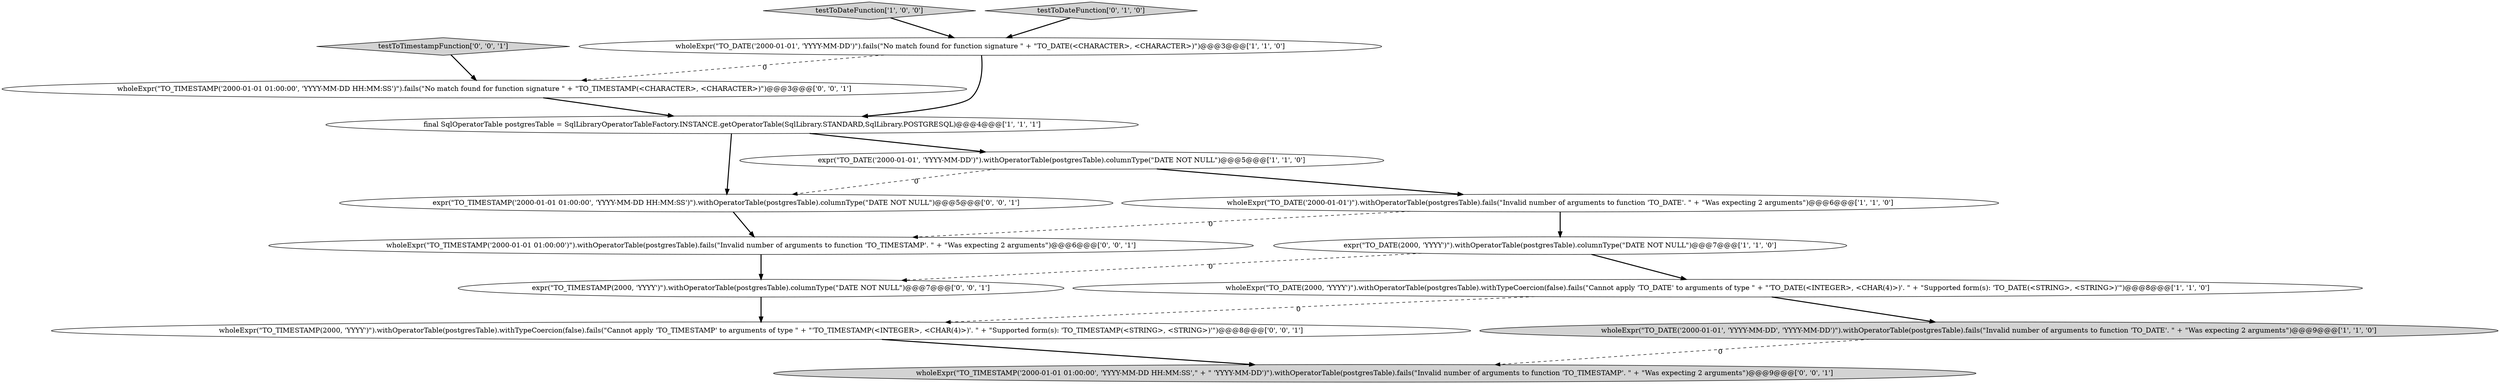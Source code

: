 digraph {
12 [style = filled, label = "wholeExpr(\"TO_TIMESTAMP(2000, 'YYYY')\").withOperatorTable(postgresTable).withTypeCoercion(false).fails(\"Cannot apply 'TO_TIMESTAMP' to arguments of type \" + \"'TO_TIMESTAMP\(<INTEGER>, <CHAR\(4\)>\)'\. \" + \"Supported form\(s\): 'TO_TIMESTAMP\(<STRING>, <STRING>\)'\")@@@8@@@['0', '0', '1']", fillcolor = white, shape = ellipse image = "AAA0AAABBB3BBB"];
9 [style = filled, label = "expr(\"TO_TIMESTAMP(2000, 'YYYY')\").withOperatorTable(postgresTable).columnType(\"DATE NOT NULL\")@@@7@@@['0', '0', '1']", fillcolor = white, shape = ellipse image = "AAA0AAABBB3BBB"];
4 [style = filled, label = "wholeExpr(\"TO_DATE('2000-01-01')\").withOperatorTable(postgresTable).fails(\"Invalid number of arguments to function 'TO_DATE'. \" + \"Was expecting 2 arguments\")@@@6@@@['1', '1', '0']", fillcolor = white, shape = ellipse image = "AAA0AAABBB1BBB"];
10 [style = filled, label = "expr(\"TO_TIMESTAMP('2000-01-01 01:00:00', 'YYYY-MM-DD HH:MM:SS')\").withOperatorTable(postgresTable).columnType(\"DATE NOT NULL\")@@@5@@@['0', '0', '1']", fillcolor = white, shape = ellipse image = "AAA0AAABBB3BBB"];
0 [style = filled, label = "wholeExpr(\"TO_DATE(2000, 'YYYY')\").withOperatorTable(postgresTable).withTypeCoercion(false).fails(\"Cannot apply 'TO_DATE' to arguments of type \" + \"'TO_DATE\(<INTEGER>, <CHAR\(4\)>\)'\. \" + \"Supported form\(s\): 'TO_DATE\(<STRING>, <STRING>\)'\")@@@8@@@['1', '1', '0']", fillcolor = white, shape = ellipse image = "AAA0AAABBB1BBB"];
6 [style = filled, label = "wholeExpr(\"TO_DATE('2000-01-01', 'YYYY-MM-DD')\").fails(\"No match found for function signature \" + \"TO_DATE\(<CHARACTER>, <CHARACTER>\)\")@@@3@@@['1', '1', '0']", fillcolor = white, shape = ellipse image = "AAA0AAABBB1BBB"];
3 [style = filled, label = "expr(\"TO_DATE('2000-01-01', 'YYYY-MM-DD')\").withOperatorTable(postgresTable).columnType(\"DATE NOT NULL\")@@@5@@@['1', '1', '0']", fillcolor = white, shape = ellipse image = "AAA0AAABBB1BBB"];
14 [style = filled, label = "testToTimestampFunction['0', '0', '1']", fillcolor = lightgray, shape = diamond image = "AAA0AAABBB3BBB"];
11 [style = filled, label = "wholeExpr(\"TO_TIMESTAMP('2000-01-01 01:00:00')\").withOperatorTable(postgresTable).fails(\"Invalid number of arguments to function 'TO_TIMESTAMP'. \" + \"Was expecting 2 arguments\")@@@6@@@['0', '0', '1']", fillcolor = white, shape = ellipse image = "AAA0AAABBB3BBB"];
15 [style = filled, label = "wholeExpr(\"TO_TIMESTAMP('2000-01-01 01:00:00', 'YYYY-MM-DD HH:MM:SS')\").fails(\"No match found for function signature \" + \"TO_TIMESTAMP\(<CHARACTER>, <CHARACTER>\)\")@@@3@@@['0', '0', '1']", fillcolor = white, shape = ellipse image = "AAA0AAABBB3BBB"];
2 [style = filled, label = "expr(\"TO_DATE(2000, 'YYYY')\").withOperatorTable(postgresTable).columnType(\"DATE NOT NULL\")@@@7@@@['1', '1', '0']", fillcolor = white, shape = ellipse image = "AAA0AAABBB1BBB"];
1 [style = filled, label = "final SqlOperatorTable postgresTable = SqlLibraryOperatorTableFactory.INSTANCE.getOperatorTable(SqlLibrary.STANDARD,SqlLibrary.POSTGRESQL)@@@4@@@['1', '1', '1']", fillcolor = white, shape = ellipse image = "AAA0AAABBB1BBB"];
5 [style = filled, label = "wholeExpr(\"TO_DATE('2000-01-01', 'YYYY-MM-DD', 'YYYY-MM-DD')\").withOperatorTable(postgresTable).fails(\"Invalid number of arguments to function 'TO_DATE'. \" + \"Was expecting 2 arguments\")@@@9@@@['1', '1', '0']", fillcolor = lightgray, shape = ellipse image = "AAA0AAABBB1BBB"];
13 [style = filled, label = "wholeExpr(\"TO_TIMESTAMP('2000-01-01 01:00:00', 'YYYY-MM-DD HH:MM:SS',\" + \" 'YYYY-MM-DD')\").withOperatorTable(postgresTable).fails(\"Invalid number of arguments to function 'TO_TIMESTAMP'. \" + \"Was expecting 2 arguments\")@@@9@@@['0', '0', '1']", fillcolor = lightgray, shape = ellipse image = "AAA0AAABBB3BBB"];
7 [style = filled, label = "testToDateFunction['1', '0', '0']", fillcolor = lightgray, shape = diamond image = "AAA0AAABBB1BBB"];
8 [style = filled, label = "testToDateFunction['0', '1', '0']", fillcolor = lightgray, shape = diamond image = "AAA0AAABBB2BBB"];
5->13 [style = dashed, label="0"];
1->3 [style = bold, label=""];
8->6 [style = bold, label=""];
4->2 [style = bold, label=""];
0->12 [style = dashed, label="0"];
11->9 [style = bold, label=""];
3->4 [style = bold, label=""];
6->1 [style = bold, label=""];
12->13 [style = bold, label=""];
2->0 [style = bold, label=""];
6->15 [style = dashed, label="0"];
2->9 [style = dashed, label="0"];
15->1 [style = bold, label=""];
7->6 [style = bold, label=""];
14->15 [style = bold, label=""];
3->10 [style = dashed, label="0"];
9->12 [style = bold, label=""];
4->11 [style = dashed, label="0"];
1->10 [style = bold, label=""];
0->5 [style = bold, label=""];
10->11 [style = bold, label=""];
}

